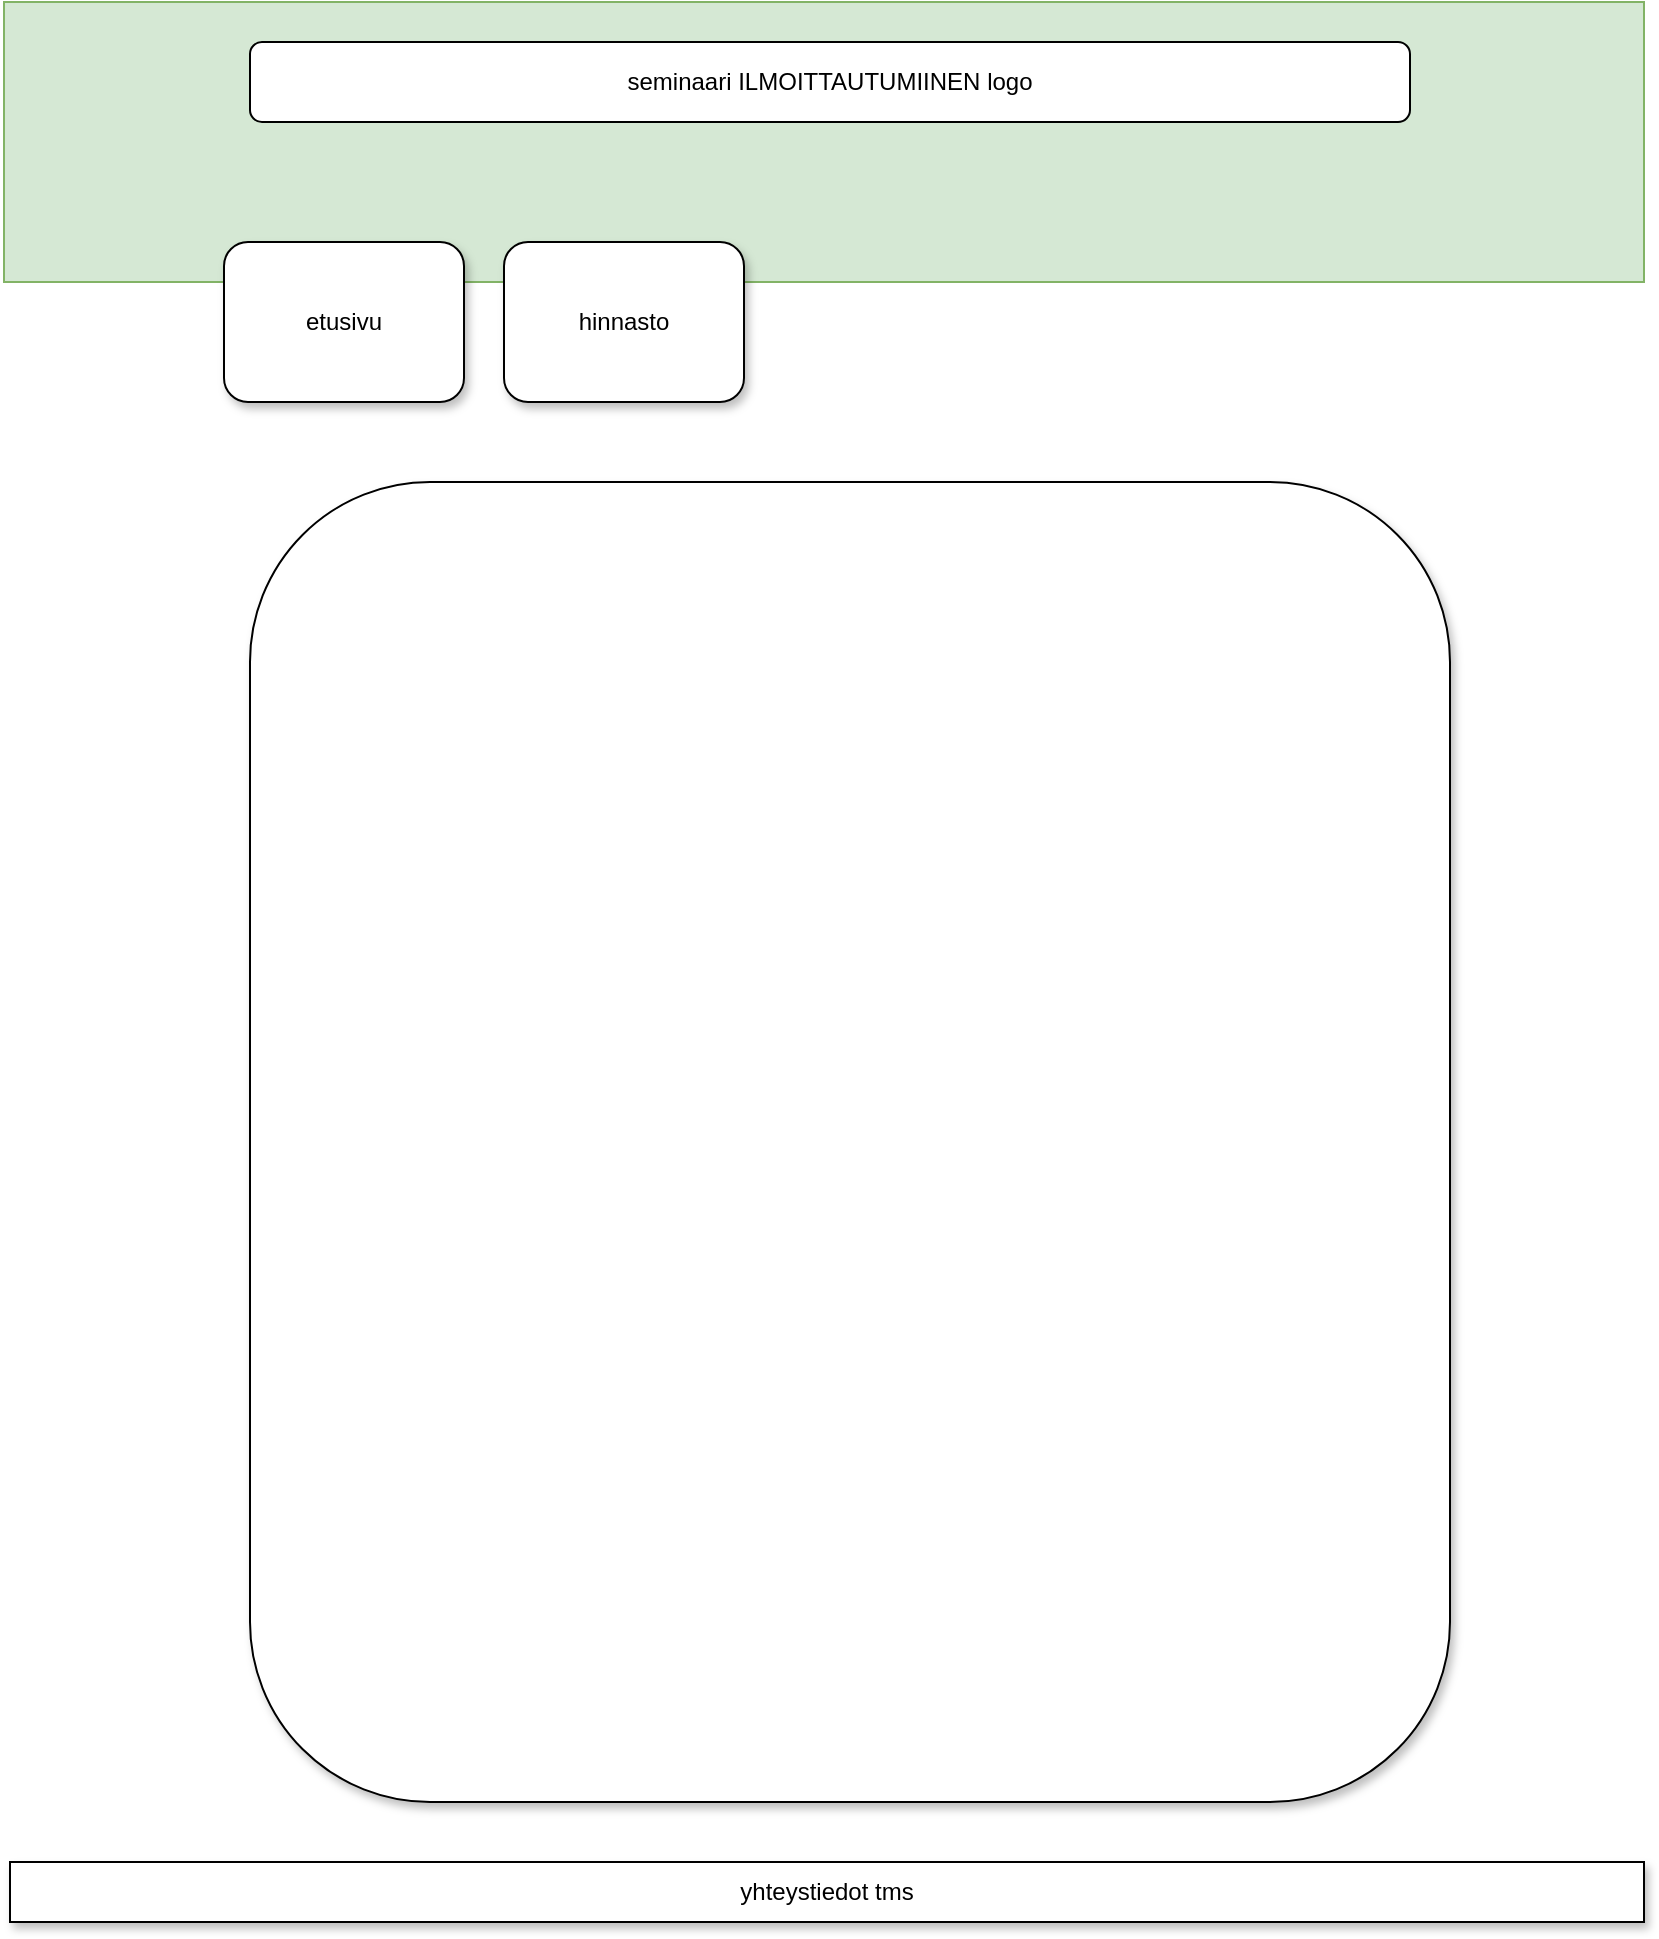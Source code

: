 <mxfile version="15.4.3" type="github">
  <diagram id="TZRqbXaM9DAVDbSQ0hID" name="Page-1">
    <mxGraphModel dx="1473" dy="756" grid="1" gridSize="10" guides="1" tooltips="1" connect="1" arrows="1" fold="1" page="1" pageScale="1" pageWidth="827" pageHeight="1169" background="#FFFFFF" math="0" shadow="0">
      <root>
        <mxCell id="0" />
        <mxCell id="1" parent="0" />
        <mxCell id="C-o5tXB91xvLEL7oUqsc-1" value="" style="rounded=0;whiteSpace=wrap;html=1;fillColor=#d5e8d4;strokeColor=#82b366;" vertex="1" parent="1">
          <mxGeometry width="820" height="140" as="geometry" />
        </mxCell>
        <mxCell id="C-o5tXB91xvLEL7oUqsc-2" value="seminaari&lt;span style=&quot;white-space: pre&quot;&gt;	ILMOITTAUTUMIINEN&lt;span style=&quot;white-space: pre&quot;&gt;	&lt;/span&gt;logo&lt;/span&gt;" style="rounded=1;whiteSpace=wrap;html=1;" vertex="1" parent="1">
          <mxGeometry x="123" y="20" width="580" height="40" as="geometry" />
        </mxCell>
        <mxCell id="C-o5tXB91xvLEL7oUqsc-3" value="" style="rounded=1;whiteSpace=wrap;html=1;shadow=1;" vertex="1" parent="1">
          <mxGeometry x="123" y="240" width="600" height="660" as="geometry" />
        </mxCell>
        <mxCell id="C-o5tXB91xvLEL7oUqsc-4" value="etusivu" style="rounded=1;whiteSpace=wrap;html=1;shadow=1;" vertex="1" parent="1">
          <mxGeometry x="110" y="120" width="120" height="80" as="geometry" />
        </mxCell>
        <mxCell id="C-o5tXB91xvLEL7oUqsc-5" value="hinnasto" style="rounded=1;whiteSpace=wrap;html=1;shadow=1;" vertex="1" parent="1">
          <mxGeometry x="250" y="120" width="120" height="80" as="geometry" />
        </mxCell>
        <mxCell id="C-o5tXB91xvLEL7oUqsc-6" value="yhteystiedot tms" style="rounded=0;whiteSpace=wrap;html=1;shadow=1;" vertex="1" parent="1">
          <mxGeometry x="3" y="930" width="817" height="30" as="geometry" />
        </mxCell>
      </root>
    </mxGraphModel>
  </diagram>
</mxfile>
